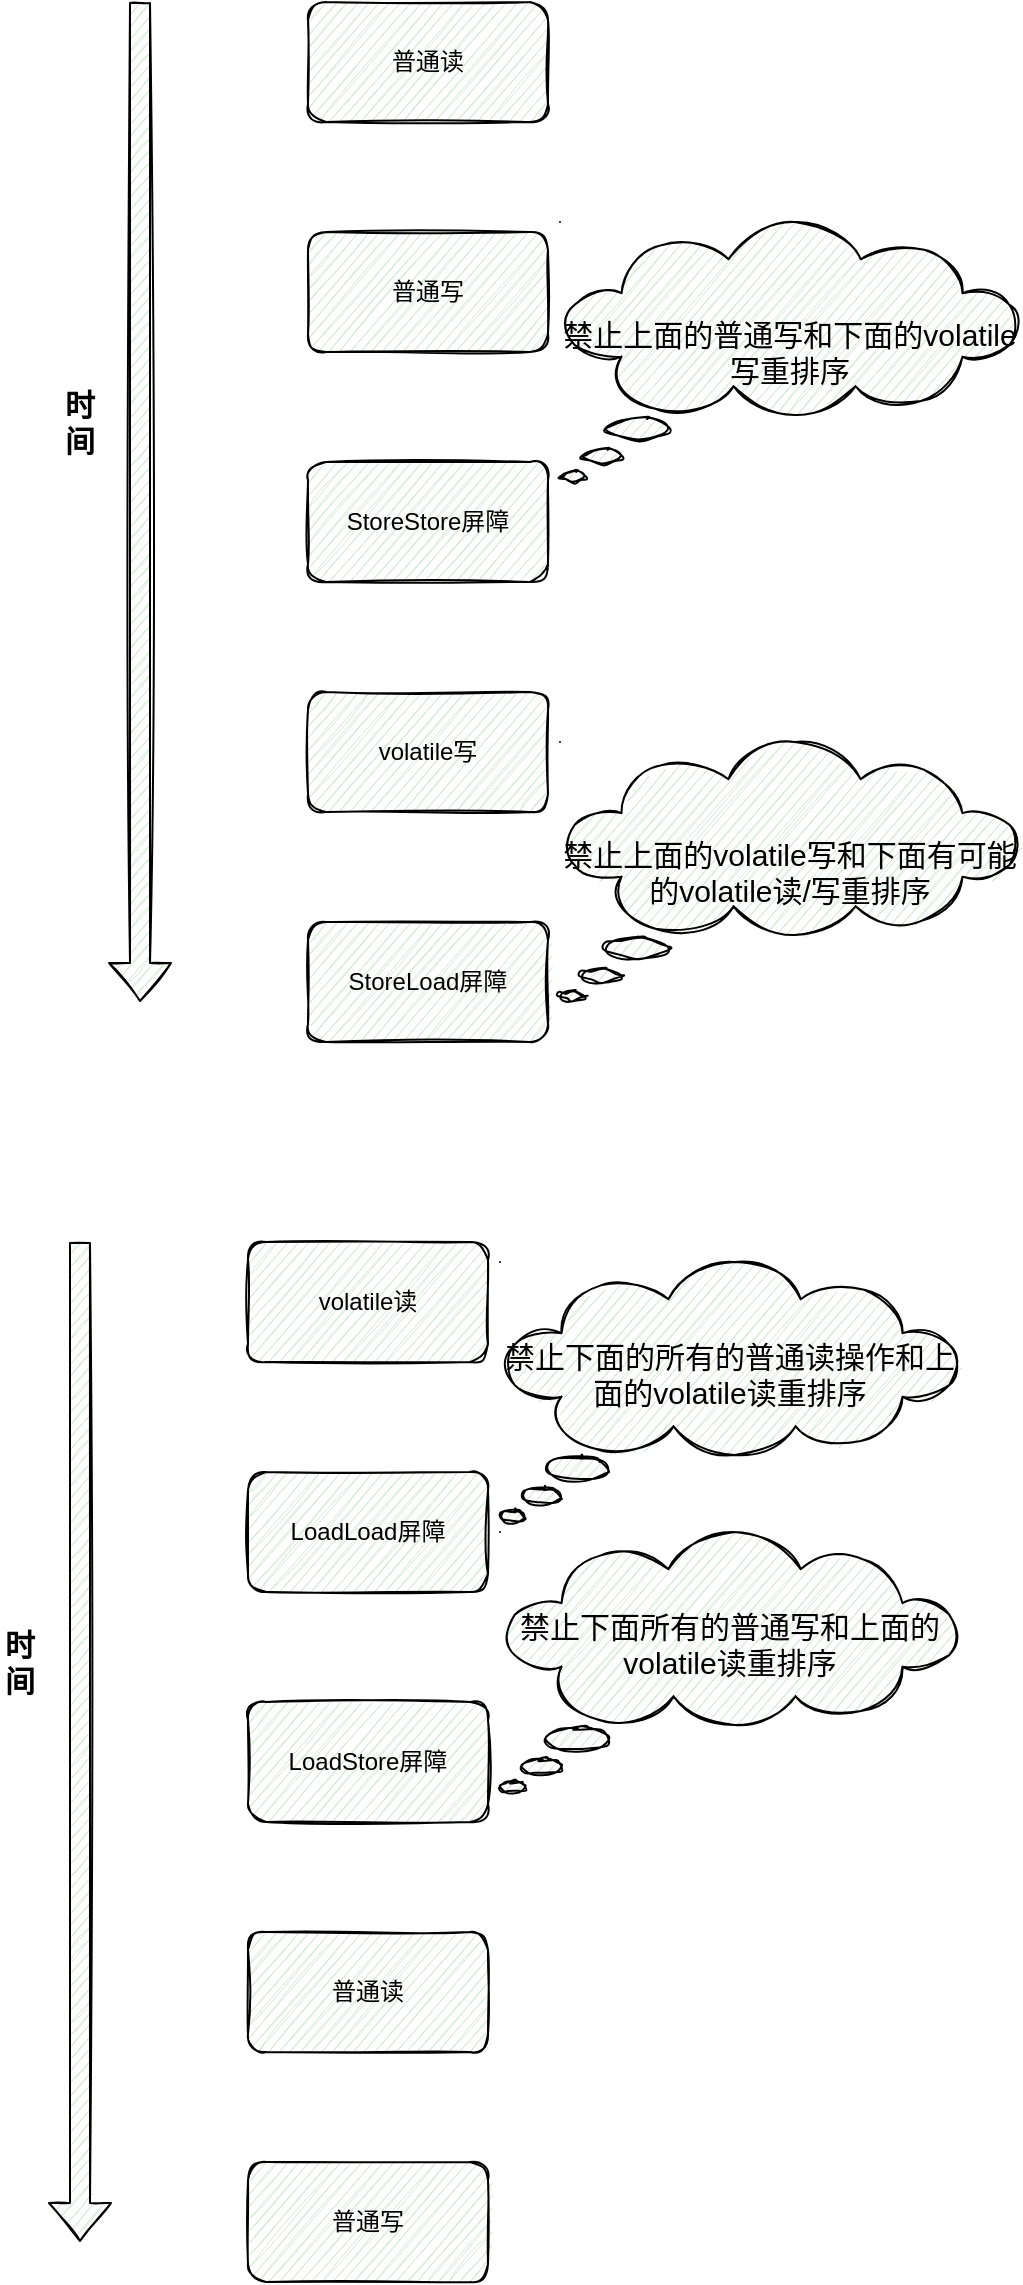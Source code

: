 <mxfile version="14.5.7" type="github">
  <diagram id="L8xZ-ZTNfgY7-FBcESVa" name="第 1 页">
    <mxGraphModel dx="1254" dy="763" grid="1" gridSize="10" guides="1" tooltips="1" connect="1" arrows="1" fold="1" page="1" pageScale="1" pageWidth="827" pageHeight="1169" math="0" shadow="0">
      <root>
        <mxCell id="0" />
        <mxCell id="1" parent="0" />
        <mxCell id="RJPolvRP-EymufQdVbcv-20" value="普通读" style="rounded=1;whiteSpace=wrap;html=1;glass=0;sketch=1;fillColor=#d5e8d4;" vertex="1" parent="1">
          <mxGeometry x="354" y="170" width="120" height="60" as="geometry" />
        </mxCell>
        <mxCell id="RJPolvRP-EymufQdVbcv-21" value="普通写" style="rounded=1;whiteSpace=wrap;html=1;glass=0;sketch=1;fillColor=#d5e8d4;" vertex="1" parent="1">
          <mxGeometry x="354" y="285" width="120" height="60" as="geometry" />
        </mxCell>
        <mxCell id="RJPolvRP-EymufQdVbcv-22" value="StoreStore屏障" style="rounded=1;whiteSpace=wrap;html=1;glass=0;sketch=1;fillColor=#d5e8d4;" vertex="1" parent="1">
          <mxGeometry x="354" y="400" width="120" height="60" as="geometry" />
        </mxCell>
        <mxCell id="RJPolvRP-EymufQdVbcv-23" value="volatile写" style="rounded=1;whiteSpace=wrap;html=1;glass=0;sketch=1;fillColor=#d5e8d4;" vertex="1" parent="1">
          <mxGeometry x="354" y="515" width="120" height="60" as="geometry" />
        </mxCell>
        <mxCell id="RJPolvRP-EymufQdVbcv-24" value="StoreLoad屏障" style="rounded=1;whiteSpace=wrap;html=1;glass=0;sketch=1;fillColor=#d5e8d4;" vertex="1" parent="1">
          <mxGeometry x="354" y="630" width="120" height="60" as="geometry" />
        </mxCell>
        <mxCell id="RJPolvRP-EymufQdVbcv-25" value="" style="shape=flexArrow;html=1;sketch=1;fontSize=12;fillColor=#d5e8d4;glass=0;" edge="1" parent="1">
          <mxGeometry width="50" height="50" relative="1" as="geometry">
            <mxPoint x="270" y="170" as="sourcePoint" />
            <mxPoint x="270" y="670" as="targetPoint" />
          </mxGeometry>
        </mxCell>
        <mxCell id="RJPolvRP-EymufQdVbcv-26" value="时间" style="text;html=1;strokeColor=none;fillColor=none;align=center;verticalAlign=middle;whiteSpace=wrap;rounded=0;glass=0;sketch=1;fontSize=15;fontStyle=1" vertex="1" parent="1">
          <mxGeometry x="230" y="360" width="20" height="40" as="geometry" />
        </mxCell>
        <mxCell id="RJPolvRP-EymufQdVbcv-27" value="禁止上面的普通写和下面的volatile写重排序" style="whiteSpace=wrap;html=1;shape=mxgraph.basic.cloud_callout;rounded=1;glass=0;sketch=1;fillColor=#d5e8d4;fontSize=15;" vertex="1" parent="1">
          <mxGeometry x="480" y="280" width="230" height="130" as="geometry" />
        </mxCell>
        <mxCell id="RJPolvRP-EymufQdVbcv-28" value="禁止上面的volatile写和下面有可能的volatile读/写重排序" style="whiteSpace=wrap;html=1;shape=mxgraph.basic.cloud_callout;rounded=1;glass=0;sketch=1;fillColor=#d5e8d4;fontSize=15;" vertex="1" parent="1">
          <mxGeometry x="480" y="540" width="230" height="130" as="geometry" />
        </mxCell>
        <mxCell id="RJPolvRP-EymufQdVbcv-29" value="volatile读" style="rounded=1;whiteSpace=wrap;html=1;glass=0;sketch=1;fillColor=#d5e8d4;" vertex="1" parent="1">
          <mxGeometry x="324" y="790" width="120" height="60" as="geometry" />
        </mxCell>
        <mxCell id="RJPolvRP-EymufQdVbcv-30" value="LoadLoad屏障" style="rounded=1;whiteSpace=wrap;html=1;glass=0;sketch=1;fillColor=#d5e8d4;" vertex="1" parent="1">
          <mxGeometry x="324" y="905" width="120" height="60" as="geometry" />
        </mxCell>
        <mxCell id="RJPolvRP-EymufQdVbcv-31" value="LoadStore屏障" style="rounded=1;whiteSpace=wrap;html=1;glass=0;sketch=1;fillColor=#d5e8d4;" vertex="1" parent="1">
          <mxGeometry x="324" y="1020" width="120" height="60" as="geometry" />
        </mxCell>
        <mxCell id="RJPolvRP-EymufQdVbcv-32" value="普通读" style="rounded=1;whiteSpace=wrap;html=1;glass=0;sketch=1;fillColor=#d5e8d4;" vertex="1" parent="1">
          <mxGeometry x="324" y="1135" width="120" height="60" as="geometry" />
        </mxCell>
        <mxCell id="RJPolvRP-EymufQdVbcv-33" value="普通写" style="rounded=1;whiteSpace=wrap;html=1;glass=0;sketch=1;fillColor=#d5e8d4;" vertex="1" parent="1">
          <mxGeometry x="324" y="1250" width="120" height="60" as="geometry" />
        </mxCell>
        <mxCell id="RJPolvRP-EymufQdVbcv-34" value="" style="shape=flexArrow;html=1;sketch=1;fontSize=12;fillColor=#d5e8d4;glass=0;" edge="1" parent="1">
          <mxGeometry width="50" height="50" relative="1" as="geometry">
            <mxPoint x="240" y="790" as="sourcePoint" />
            <mxPoint x="240" y="1290" as="targetPoint" />
          </mxGeometry>
        </mxCell>
        <mxCell id="RJPolvRP-EymufQdVbcv-35" value="时间" style="text;html=1;strokeColor=none;fillColor=none;align=center;verticalAlign=middle;whiteSpace=wrap;rounded=0;glass=0;sketch=1;fontSize=15;fontStyle=1" vertex="1" parent="1">
          <mxGeometry x="200" y="980" width="20" height="40" as="geometry" />
        </mxCell>
        <mxCell id="RJPolvRP-EymufQdVbcv-36" value="&lt;div&gt;禁止下面的所有的普通读操作和上面的volatile读重排序&lt;/div&gt;&lt;div&gt;&lt;br&gt;&lt;/div&gt;" style="whiteSpace=wrap;html=1;shape=mxgraph.basic.cloud_callout;rounded=1;glass=0;sketch=1;fillColor=#d5e8d4;fontSize=15;" vertex="1" parent="1">
          <mxGeometry x="450" y="800" width="230" height="130" as="geometry" />
        </mxCell>
        <mxCell id="RJPolvRP-EymufQdVbcv-37" value="&lt;div&gt;禁止下面所有的普通写和上面的volatile读重排序&lt;/div&gt;&lt;div&gt;&lt;br&gt;&lt;/div&gt;" style="whiteSpace=wrap;html=1;shape=mxgraph.basic.cloud_callout;rounded=1;glass=0;sketch=1;fillColor=#d5e8d4;fontSize=15;" vertex="1" parent="1">
          <mxGeometry x="450" y="935" width="230" height="130" as="geometry" />
        </mxCell>
      </root>
    </mxGraphModel>
  </diagram>
</mxfile>
